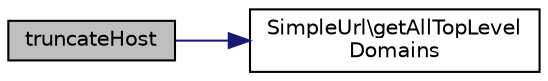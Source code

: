 digraph "truncateHost"
{
  edge [fontname="Helvetica",fontsize="10",labelfontname="Helvetica",labelfontsize="10"];
  node [fontname="Helvetica",fontsize="10",shape=record];
  rankdir="LR";
  Node1 [label="truncateHost",height=0.2,width=0.4,color="black", fillcolor="grey75", style="filled" fontcolor="black"];
  Node1 -> Node2 [color="midnightblue",fontsize="10",style="solid",fontname="Helvetica"];
  Node2 [label="SimpleUrl\\getAllTopLevel\lDomains",height=0.2,width=0.4,color="black", fillcolor="white", style="filled",URL="$class_simple_url.html#ac1001f197259bbb33bd0107239db165d"];
}
